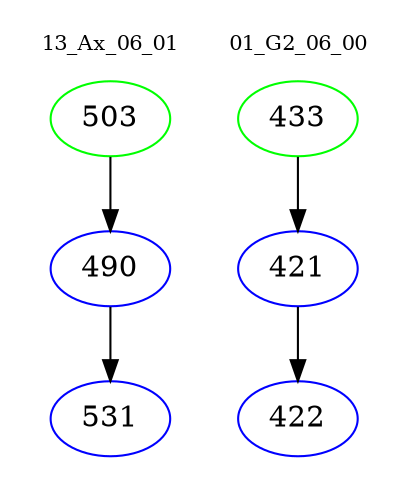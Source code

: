digraph{
subgraph cluster_0 {
color = white
label = "13_Ax_06_01";
fontsize=10;
T0_503 [label="503", color="green"]
T0_503 -> T0_490 [color="black"]
T0_490 [label="490", color="blue"]
T0_490 -> T0_531 [color="black"]
T0_531 [label="531", color="blue"]
}
subgraph cluster_1 {
color = white
label = "01_G2_06_00";
fontsize=10;
T1_433 [label="433", color="green"]
T1_433 -> T1_421 [color="black"]
T1_421 [label="421", color="blue"]
T1_421 -> T1_422 [color="black"]
T1_422 [label="422", color="blue"]
}
}
